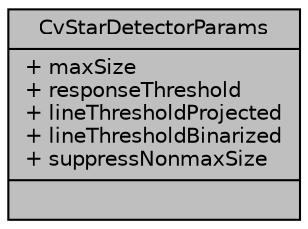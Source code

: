 digraph "CvStarDetectorParams"
{
 // LATEX_PDF_SIZE
  edge [fontname="Helvetica",fontsize="10",labelfontname="Helvetica",labelfontsize="10"];
  node [fontname="Helvetica",fontsize="10",shape=record];
  Node1 [label="{CvStarDetectorParams\n|+ maxSize\l+ responseThreshold\l+ lineThresholdProjected\l+ lineThresholdBinarized\l+ suppressNonmaxSize\l|}",height=0.2,width=0.4,color="black", fillcolor="grey75", style="filled", fontcolor="black",tooltip=" "];
}
